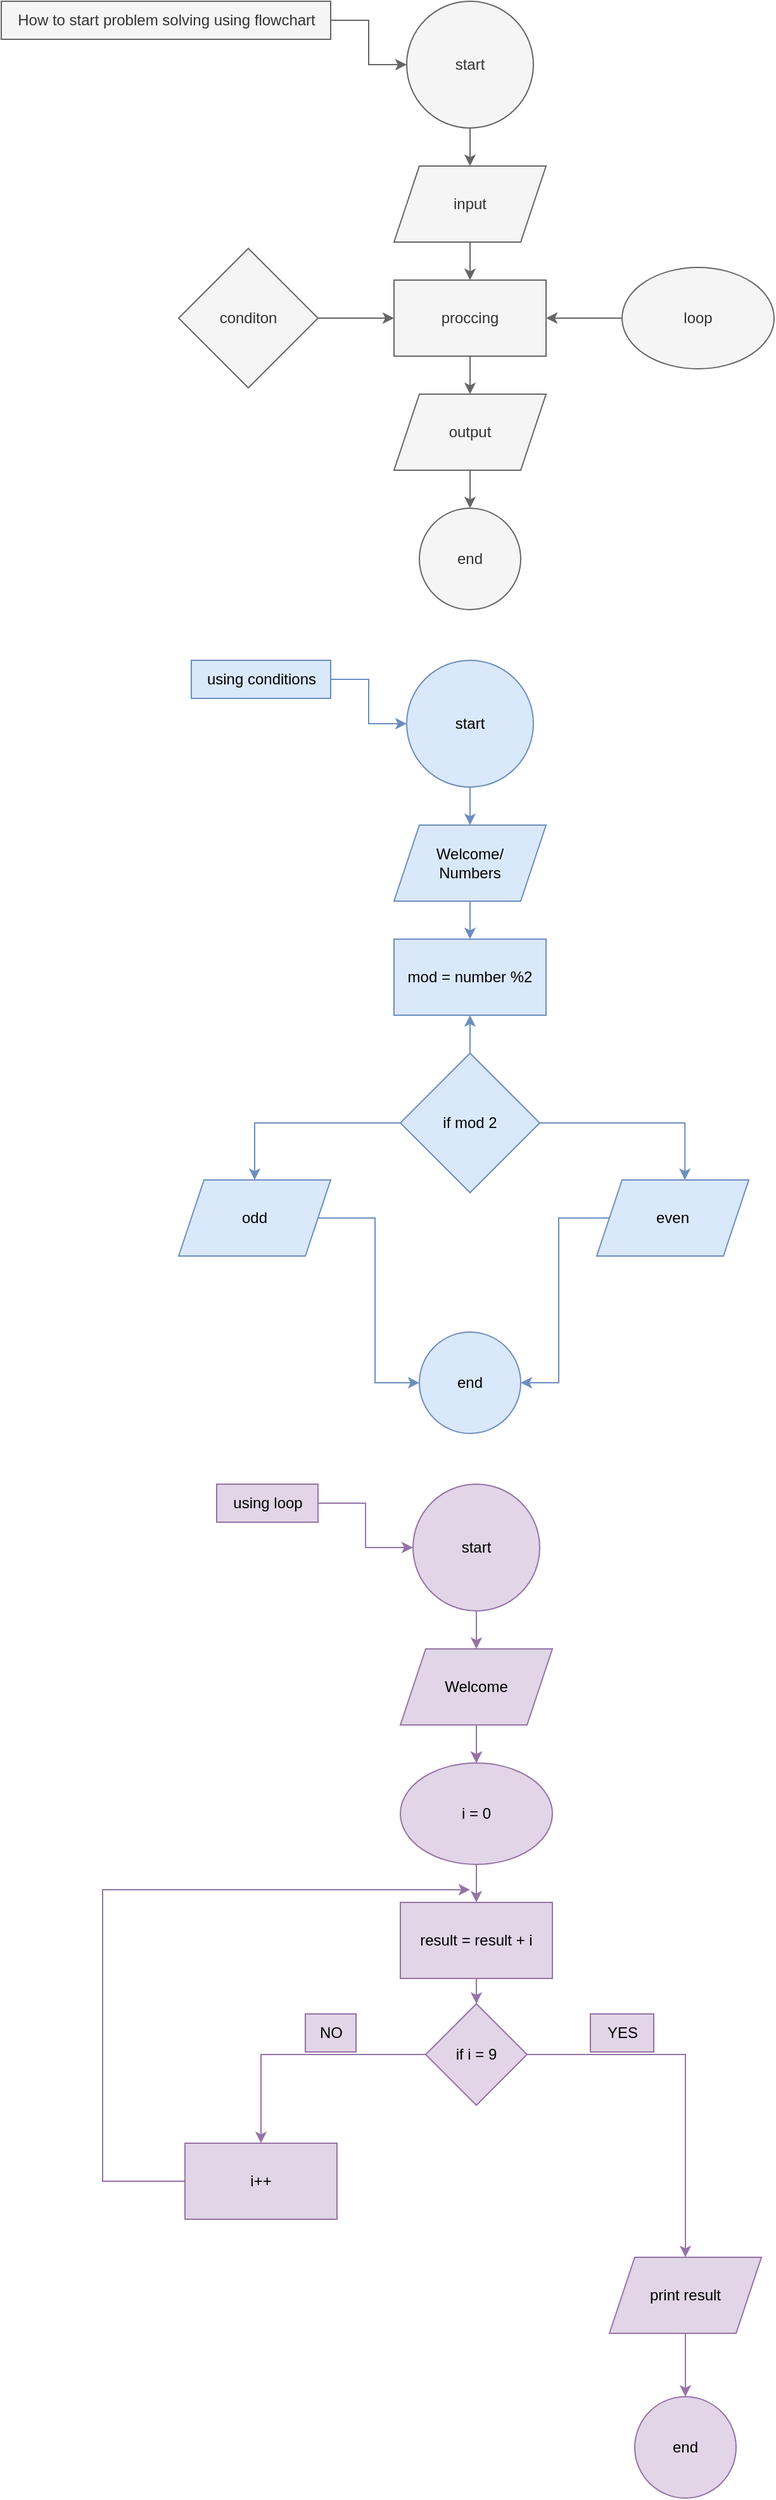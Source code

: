<mxfile version="24.6.4" type="github">
  <diagram name="Page-1" id="0fpmuKq_OKxA-sflSatY">
    <mxGraphModel dx="2600" dy="1018" grid="1" gridSize="10" guides="1" tooltips="1" connect="1" arrows="1" fold="1" page="1" pageScale="1" pageWidth="850" pageHeight="1100" math="0" shadow="0">
      <root>
        <mxCell id="0" />
        <mxCell id="1" parent="0" />
        <mxCell id="PWCVUKPO465sLvjinaIp-6" value="" style="edgeStyle=orthogonalEdgeStyle;rounded=0;orthogonalLoop=1;jettySize=auto;html=1;strokeWidth=1;fillColor=#f5f5f5;strokeColor=#666666;" edge="1" parent="1" source="PWCVUKPO465sLvjinaIp-1" target="PWCVUKPO465sLvjinaIp-2">
          <mxGeometry relative="1" as="geometry" />
        </mxCell>
        <mxCell id="PWCVUKPO465sLvjinaIp-1" value="start" style="ellipse;whiteSpace=wrap;html=1;aspect=fixed;strokeWidth=1;fillColor=#f5f5f5;strokeColor=#666666;fontColor=#333333;" vertex="1" parent="1">
          <mxGeometry x="-460" y="60" width="100" height="100" as="geometry" />
        </mxCell>
        <mxCell id="PWCVUKPO465sLvjinaIp-15" value="" style="edgeStyle=orthogonalEdgeStyle;rounded=0;orthogonalLoop=1;jettySize=auto;html=1;strokeWidth=1;fillColor=#f5f5f5;strokeColor=#666666;" edge="1" parent="1" source="PWCVUKPO465sLvjinaIp-2" target="PWCVUKPO465sLvjinaIp-11">
          <mxGeometry relative="1" as="geometry" />
        </mxCell>
        <mxCell id="PWCVUKPO465sLvjinaIp-2" value="input" style="shape=parallelogram;perimeter=parallelogramPerimeter;whiteSpace=wrap;html=1;fixedSize=1;strokeWidth=1;fillColor=#f5f5f5;strokeColor=#666666;fontColor=#333333;" vertex="1" parent="1">
          <mxGeometry x="-470" y="190" width="120" height="60" as="geometry" />
        </mxCell>
        <mxCell id="PWCVUKPO465sLvjinaIp-13" value="" style="edgeStyle=orthogonalEdgeStyle;rounded=0;orthogonalLoop=1;jettySize=auto;html=1;strokeWidth=1;fillColor=#f5f5f5;strokeColor=#666666;" edge="1" parent="1" source="PWCVUKPO465sLvjinaIp-3" target="PWCVUKPO465sLvjinaIp-11">
          <mxGeometry relative="1" as="geometry" />
        </mxCell>
        <mxCell id="PWCVUKPO465sLvjinaIp-3" value="conditon" style="rhombus;whiteSpace=wrap;html=1;strokeWidth=1;fillColor=#f5f5f5;strokeColor=#666666;fontColor=#333333;" vertex="1" parent="1">
          <mxGeometry x="-640" y="255" width="110" height="110" as="geometry" />
        </mxCell>
        <mxCell id="PWCVUKPO465sLvjinaIp-14" value="" style="edgeStyle=orthogonalEdgeStyle;rounded=0;orthogonalLoop=1;jettySize=auto;html=1;strokeWidth=1;fillColor=#f5f5f5;strokeColor=#666666;" edge="1" parent="1" source="PWCVUKPO465sLvjinaIp-4" target="PWCVUKPO465sLvjinaIp-11">
          <mxGeometry relative="1" as="geometry" />
        </mxCell>
        <mxCell id="PWCVUKPO465sLvjinaIp-4" value="loop" style="ellipse;whiteSpace=wrap;html=1;strokeWidth=1;fillColor=#f5f5f5;strokeColor=#666666;fontColor=#333333;" vertex="1" parent="1">
          <mxGeometry x="-290" y="270" width="120" height="80" as="geometry" />
        </mxCell>
        <mxCell id="PWCVUKPO465sLvjinaIp-5" value="end" style="ellipse;whiteSpace=wrap;html=1;aspect=fixed;strokeWidth=1;fillColor=#f5f5f5;strokeColor=#666666;fontColor=#333333;" vertex="1" parent="1">
          <mxGeometry x="-450" y="460" width="80" height="80" as="geometry" />
        </mxCell>
        <mxCell id="PWCVUKPO465sLvjinaIp-16" value="" style="edgeStyle=orthogonalEdgeStyle;rounded=0;orthogonalLoop=1;jettySize=auto;html=1;strokeWidth=1;fillColor=#f5f5f5;strokeColor=#666666;" edge="1" parent="1" source="PWCVUKPO465sLvjinaIp-11" target="PWCVUKPO465sLvjinaIp-12">
          <mxGeometry relative="1" as="geometry" />
        </mxCell>
        <mxCell id="PWCVUKPO465sLvjinaIp-11" value="proccing" style="rounded=0;whiteSpace=wrap;html=1;strokeWidth=1;fillColor=#f5f5f5;strokeColor=#666666;fontColor=#333333;" vertex="1" parent="1">
          <mxGeometry x="-470" y="280" width="120" height="60" as="geometry" />
        </mxCell>
        <mxCell id="PWCVUKPO465sLvjinaIp-17" value="" style="edgeStyle=orthogonalEdgeStyle;rounded=0;orthogonalLoop=1;jettySize=auto;html=1;strokeWidth=1;fillColor=#f5f5f5;strokeColor=#666666;" edge="1" parent="1" source="PWCVUKPO465sLvjinaIp-12" target="PWCVUKPO465sLvjinaIp-5">
          <mxGeometry relative="1" as="geometry" />
        </mxCell>
        <mxCell id="PWCVUKPO465sLvjinaIp-12" value="output" style="shape=parallelogram;perimeter=parallelogramPerimeter;whiteSpace=wrap;html=1;fixedSize=1;strokeWidth=1;fillColor=#f5f5f5;strokeColor=#666666;fontColor=#333333;" vertex="1" parent="1">
          <mxGeometry x="-470" y="370" width="120" height="60" as="geometry" />
        </mxCell>
        <mxCell id="PWCVUKPO465sLvjinaIp-19" value="" style="edgeStyle=orthogonalEdgeStyle;rounded=0;orthogonalLoop=1;jettySize=auto;html=1;strokeWidth=1;fillColor=#f5f5f5;strokeColor=#666666;" edge="1" parent="1" source="PWCVUKPO465sLvjinaIp-18" target="PWCVUKPO465sLvjinaIp-1">
          <mxGeometry relative="1" as="geometry" />
        </mxCell>
        <mxCell id="PWCVUKPO465sLvjinaIp-18" value="How to start problem solving using flowchart" style="text;html=1;align=center;verticalAlign=middle;resizable=0;points=[];autosize=1;strokeColor=#666666;fillColor=#f5f5f5;strokeWidth=1;fontColor=#333333;" vertex="1" parent="1">
          <mxGeometry x="-780" y="60" width="260" height="30" as="geometry" />
        </mxCell>
        <mxCell id="PWCVUKPO465sLvjinaIp-20" value="" style="edgeStyle=orthogonalEdgeStyle;rounded=0;orthogonalLoop=1;jettySize=auto;html=1;strokeWidth=1;fillColor=#dae8fc;strokeColor=#6c8ebf;" edge="1" parent="1" source="PWCVUKPO465sLvjinaIp-21" target="PWCVUKPO465sLvjinaIp-23">
          <mxGeometry relative="1" as="geometry" />
        </mxCell>
        <mxCell id="PWCVUKPO465sLvjinaIp-21" value="start" style="ellipse;whiteSpace=wrap;html=1;aspect=fixed;strokeWidth=1;fillColor=#dae8fc;strokeColor=#6c8ebf;" vertex="1" parent="1">
          <mxGeometry x="-460" y="580" width="100" height="100" as="geometry" />
        </mxCell>
        <mxCell id="PWCVUKPO465sLvjinaIp-22" value="" style="edgeStyle=orthogonalEdgeStyle;rounded=0;orthogonalLoop=1;jettySize=auto;html=1;strokeWidth=1;fillColor=#dae8fc;strokeColor=#6c8ebf;" edge="1" parent="1" source="PWCVUKPO465sLvjinaIp-23" target="PWCVUKPO465sLvjinaIp-30">
          <mxGeometry relative="1" as="geometry" />
        </mxCell>
        <mxCell id="PWCVUKPO465sLvjinaIp-23" value="Welcome/&lt;div&gt;Numbers&lt;/div&gt;" style="shape=parallelogram;perimeter=parallelogramPerimeter;whiteSpace=wrap;html=1;fixedSize=1;strokeWidth=1;fillColor=#dae8fc;strokeColor=#6c8ebf;" vertex="1" parent="1">
          <mxGeometry x="-470" y="710" width="120" height="60" as="geometry" />
        </mxCell>
        <mxCell id="PWCVUKPO465sLvjinaIp-24" value="" style="edgeStyle=orthogonalEdgeStyle;rounded=0;orthogonalLoop=1;jettySize=auto;html=1;strokeWidth=1;fillColor=#dae8fc;strokeColor=#6c8ebf;" edge="1" parent="1" source="PWCVUKPO465sLvjinaIp-25" target="PWCVUKPO465sLvjinaIp-30">
          <mxGeometry relative="1" as="geometry" />
        </mxCell>
        <mxCell id="PWCVUKPO465sLvjinaIp-41" style="edgeStyle=orthogonalEdgeStyle;rounded=0;orthogonalLoop=1;jettySize=auto;html=1;entryX=0.5;entryY=0;entryDx=0;entryDy=0;fillColor=#dae8fc;strokeColor=#6c8ebf;" edge="1" parent="1" source="PWCVUKPO465sLvjinaIp-25" target="PWCVUKPO465sLvjinaIp-35">
          <mxGeometry relative="1" as="geometry" />
        </mxCell>
        <mxCell id="PWCVUKPO465sLvjinaIp-25" value="if mod 2" style="rhombus;whiteSpace=wrap;html=1;strokeWidth=1;fillColor=#dae8fc;strokeColor=#6c8ebf;" vertex="1" parent="1">
          <mxGeometry x="-465" y="890" width="110" height="110" as="geometry" />
        </mxCell>
        <mxCell id="PWCVUKPO465sLvjinaIp-28" value="end" style="ellipse;whiteSpace=wrap;html=1;aspect=fixed;strokeWidth=1;fillColor=#dae8fc;strokeColor=#6c8ebf;" vertex="1" parent="1">
          <mxGeometry x="-450" y="1110" width="80" height="80" as="geometry" />
        </mxCell>
        <mxCell id="PWCVUKPO465sLvjinaIp-30" value="mod = number %2" style="rounded=0;whiteSpace=wrap;html=1;strokeWidth=1;fillColor=#dae8fc;strokeColor=#6c8ebf;" vertex="1" parent="1">
          <mxGeometry x="-470" y="800" width="120" height="60" as="geometry" />
        </mxCell>
        <mxCell id="PWCVUKPO465sLvjinaIp-33" value="" style="edgeStyle=orthogonalEdgeStyle;rounded=0;orthogonalLoop=1;jettySize=auto;html=1;strokeWidth=1;fillColor=#dae8fc;strokeColor=#6c8ebf;" edge="1" parent="1" source="PWCVUKPO465sLvjinaIp-34" target="PWCVUKPO465sLvjinaIp-21">
          <mxGeometry relative="1" as="geometry" />
        </mxCell>
        <mxCell id="PWCVUKPO465sLvjinaIp-34" value="using conditions" style="text;html=1;align=center;verticalAlign=middle;resizable=0;points=[];autosize=1;strokeWidth=1;fillColor=#dae8fc;strokeColor=#6c8ebf;" vertex="1" parent="1">
          <mxGeometry x="-630" y="580" width="110" height="30" as="geometry" />
        </mxCell>
        <mxCell id="PWCVUKPO465sLvjinaIp-39" style="edgeStyle=orthogonalEdgeStyle;rounded=0;orthogonalLoop=1;jettySize=auto;html=1;entryX=0;entryY=0.5;entryDx=0;entryDy=0;fillColor=#dae8fc;strokeColor=#6c8ebf;" edge="1" parent="1" source="PWCVUKPO465sLvjinaIp-35" target="PWCVUKPO465sLvjinaIp-28">
          <mxGeometry relative="1" as="geometry" />
        </mxCell>
        <mxCell id="PWCVUKPO465sLvjinaIp-35" value="odd" style="shape=parallelogram;perimeter=parallelogramPerimeter;whiteSpace=wrap;html=1;fixedSize=1;strokeWidth=1;fillColor=#dae8fc;strokeColor=#6c8ebf;" vertex="1" parent="1">
          <mxGeometry x="-640" y="990" width="120" height="60" as="geometry" />
        </mxCell>
        <mxCell id="PWCVUKPO465sLvjinaIp-40" style="edgeStyle=orthogonalEdgeStyle;rounded=0;orthogonalLoop=1;jettySize=auto;html=1;entryX=1;entryY=0.5;entryDx=0;entryDy=0;fillColor=#dae8fc;strokeColor=#6c8ebf;" edge="1" parent="1" source="PWCVUKPO465sLvjinaIp-36" target="PWCVUKPO465sLvjinaIp-28">
          <mxGeometry relative="1" as="geometry" />
        </mxCell>
        <mxCell id="PWCVUKPO465sLvjinaIp-36" value="even" style="shape=parallelogram;perimeter=parallelogramPerimeter;whiteSpace=wrap;html=1;fixedSize=1;strokeWidth=1;fillColor=#dae8fc;strokeColor=#6c8ebf;" vertex="1" parent="1">
          <mxGeometry x="-310" y="990" width="120" height="60" as="geometry" />
        </mxCell>
        <mxCell id="PWCVUKPO465sLvjinaIp-42" style="edgeStyle=orthogonalEdgeStyle;rounded=0;orthogonalLoop=1;jettySize=auto;html=1;entryX=0.58;entryY=0;entryDx=0;entryDy=0;entryPerimeter=0;fillColor=#dae8fc;strokeColor=#6c8ebf;" edge="1" parent="1" source="PWCVUKPO465sLvjinaIp-25" target="PWCVUKPO465sLvjinaIp-36">
          <mxGeometry relative="1" as="geometry" />
        </mxCell>
        <mxCell id="PWCVUKPO465sLvjinaIp-43" value="" style="edgeStyle=orthogonalEdgeStyle;rounded=0;orthogonalLoop=1;jettySize=auto;html=1;strokeWidth=1;fillColor=#e1d5e7;strokeColor=#9673a6;" edge="1" parent="1" source="PWCVUKPO465sLvjinaIp-44" target="PWCVUKPO465sLvjinaIp-46">
          <mxGeometry relative="1" as="geometry" />
        </mxCell>
        <mxCell id="PWCVUKPO465sLvjinaIp-44" value="start" style="ellipse;whiteSpace=wrap;html=1;aspect=fixed;strokeWidth=1;fillColor=#e1d5e7;strokeColor=#9673a6;" vertex="1" parent="1">
          <mxGeometry x="-455" y="1230" width="100" height="100" as="geometry" />
        </mxCell>
        <mxCell id="PWCVUKPO465sLvjinaIp-45" value="" style="edgeStyle=orthogonalEdgeStyle;rounded=0;orthogonalLoop=1;jettySize=auto;html=1;strokeWidth=1;fillColor=#e1d5e7;strokeColor=#9673a6;" edge="1" parent="1" source="PWCVUKPO465sLvjinaIp-46">
          <mxGeometry relative="1" as="geometry">
            <mxPoint x="-404.966" y="1450" as="targetPoint" />
          </mxGeometry>
        </mxCell>
        <mxCell id="PWCVUKPO465sLvjinaIp-60" value="" style="edgeStyle=orthogonalEdgeStyle;rounded=0;orthogonalLoop=1;jettySize=auto;html=1;fillColor=#e1d5e7;strokeColor=#9673a6;" edge="1" parent="1" source="PWCVUKPO465sLvjinaIp-46" target="PWCVUKPO465sLvjinaIp-59">
          <mxGeometry relative="1" as="geometry" />
        </mxCell>
        <mxCell id="PWCVUKPO465sLvjinaIp-46" value="Welcome" style="shape=parallelogram;perimeter=parallelogramPerimeter;whiteSpace=wrap;html=1;fixedSize=1;strokeWidth=1;fillColor=#e1d5e7;strokeColor=#9673a6;" vertex="1" parent="1">
          <mxGeometry x="-465" y="1360" width="120" height="60" as="geometry" />
        </mxCell>
        <mxCell id="PWCVUKPO465sLvjinaIp-52" value="" style="edgeStyle=orthogonalEdgeStyle;rounded=0;orthogonalLoop=1;jettySize=auto;html=1;strokeWidth=1;fillColor=#e1d5e7;strokeColor=#9673a6;" edge="1" parent="1" source="PWCVUKPO465sLvjinaIp-53" target="PWCVUKPO465sLvjinaIp-44">
          <mxGeometry relative="1" as="geometry" />
        </mxCell>
        <mxCell id="PWCVUKPO465sLvjinaIp-53" value="using loop" style="text;html=1;align=center;verticalAlign=middle;resizable=0;points=[];autosize=1;strokeWidth=1;fillColor=#e1d5e7;strokeColor=#9673a6;" vertex="1" parent="1">
          <mxGeometry x="-610" y="1230" width="80" height="30" as="geometry" />
        </mxCell>
        <mxCell id="PWCVUKPO465sLvjinaIp-62" value="" style="edgeStyle=orthogonalEdgeStyle;rounded=0;orthogonalLoop=1;jettySize=auto;html=1;fillColor=#e1d5e7;strokeColor=#9673a6;" edge="1" parent="1" source="PWCVUKPO465sLvjinaIp-59" target="PWCVUKPO465sLvjinaIp-61">
          <mxGeometry relative="1" as="geometry" />
        </mxCell>
        <mxCell id="PWCVUKPO465sLvjinaIp-59" value="i = 0" style="ellipse;whiteSpace=wrap;html=1;fillColor=#e1d5e7;strokeColor=#9673a6;" vertex="1" parent="1">
          <mxGeometry x="-465" y="1450" width="120" height="80" as="geometry" />
        </mxCell>
        <mxCell id="PWCVUKPO465sLvjinaIp-64" value="" style="edgeStyle=orthogonalEdgeStyle;rounded=0;orthogonalLoop=1;jettySize=auto;html=1;fillColor=#e1d5e7;strokeColor=#9673a6;" edge="1" parent="1" source="PWCVUKPO465sLvjinaIp-61" target="PWCVUKPO465sLvjinaIp-63">
          <mxGeometry relative="1" as="geometry" />
        </mxCell>
        <mxCell id="PWCVUKPO465sLvjinaIp-61" value="result = result&amp;nbsp;+ i" style="rounded=0;whiteSpace=wrap;html=1;fillColor=#e1d5e7;strokeColor=#9673a6;" vertex="1" parent="1">
          <mxGeometry x="-465" y="1560" width="120" height="60" as="geometry" />
        </mxCell>
        <mxCell id="PWCVUKPO465sLvjinaIp-66" value="" style="edgeStyle=orthogonalEdgeStyle;rounded=0;orthogonalLoop=1;jettySize=auto;html=1;fillColor=#e1d5e7;strokeColor=#9673a6;" edge="1" parent="1" source="PWCVUKPO465sLvjinaIp-63" target="PWCVUKPO465sLvjinaIp-65">
          <mxGeometry relative="1" as="geometry" />
        </mxCell>
        <mxCell id="PWCVUKPO465sLvjinaIp-69" value="" style="edgeStyle=orthogonalEdgeStyle;rounded=0;orthogonalLoop=1;jettySize=auto;html=1;fillColor=#e1d5e7;strokeColor=#9673a6;" edge="1" parent="1" source="PWCVUKPO465sLvjinaIp-63" target="PWCVUKPO465sLvjinaIp-68">
          <mxGeometry relative="1" as="geometry" />
        </mxCell>
        <mxCell id="PWCVUKPO465sLvjinaIp-63" value="if i = 9" style="rhombus;whiteSpace=wrap;html=1;fillColor=#e1d5e7;strokeColor=#9673a6;" vertex="1" parent="1">
          <mxGeometry x="-445" y="1640" width="80" height="80" as="geometry" />
        </mxCell>
        <mxCell id="PWCVUKPO465sLvjinaIp-77" value="" style="edgeStyle=orthogonalEdgeStyle;rounded=0;orthogonalLoop=1;jettySize=auto;html=1;fillColor=#e1d5e7;strokeColor=#9673a6;" edge="1" parent="1" source="PWCVUKPO465sLvjinaIp-65" target="PWCVUKPO465sLvjinaIp-76">
          <mxGeometry relative="1" as="geometry" />
        </mxCell>
        <mxCell id="PWCVUKPO465sLvjinaIp-65" value="print result" style="shape=parallelogram;perimeter=parallelogramPerimeter;whiteSpace=wrap;html=1;fixedSize=1;fillColor=#e1d5e7;strokeColor=#9673a6;" vertex="1" parent="1">
          <mxGeometry x="-300" y="1840" width="120" height="60" as="geometry" />
        </mxCell>
        <mxCell id="PWCVUKPO465sLvjinaIp-75" style="edgeStyle=orthogonalEdgeStyle;rounded=0;orthogonalLoop=1;jettySize=auto;html=1;fillColor=#e1d5e7;strokeColor=#9673a6;" edge="1" parent="1" source="PWCVUKPO465sLvjinaIp-68">
          <mxGeometry relative="1" as="geometry">
            <mxPoint x="-410" y="1550" as="targetPoint" />
            <Array as="points">
              <mxPoint x="-700" y="1780" />
              <mxPoint x="-700" y="1550" />
            </Array>
          </mxGeometry>
        </mxCell>
        <mxCell id="PWCVUKPO465sLvjinaIp-68" value="i++" style="whiteSpace=wrap;html=1;fillColor=#e1d5e7;strokeColor=#9673a6;" vertex="1" parent="1">
          <mxGeometry x="-635" y="1750" width="120" height="60" as="geometry" />
        </mxCell>
        <mxCell id="PWCVUKPO465sLvjinaIp-70" value="YES" style="text;html=1;align=center;verticalAlign=middle;resizable=0;points=[];autosize=1;strokeColor=#9673a6;fillColor=#e1d5e7;" vertex="1" parent="1">
          <mxGeometry x="-315" y="1648" width="50" height="30" as="geometry" />
        </mxCell>
        <mxCell id="PWCVUKPO465sLvjinaIp-71" value="NO" style="text;html=1;align=center;verticalAlign=middle;resizable=0;points=[];autosize=1;strokeColor=#9673a6;fillColor=#e1d5e7;" vertex="1" parent="1">
          <mxGeometry x="-540" y="1648" width="40" height="30" as="geometry" />
        </mxCell>
        <mxCell id="PWCVUKPO465sLvjinaIp-76" value="end" style="ellipse;whiteSpace=wrap;html=1;aspect=fixed;fillColor=#e1d5e7;strokeColor=#9673a6;" vertex="1" parent="1">
          <mxGeometry x="-280" y="1950" width="80" height="80" as="geometry" />
        </mxCell>
      </root>
    </mxGraphModel>
  </diagram>
</mxfile>
